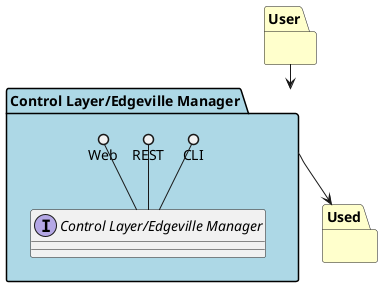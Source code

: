 @startuml

package "User" #ffffcc {

}

package "Used" #ffffcc {

}

package "Control Layer/Edgeville Manager" #lightblue {

    interface "Control Layer/Edgeville Manager" {
    }

    CLI ()-- "Control Layer/Edgeville Manager"
    REST ()-- "Control Layer/Edgeville Manager"
    Web ()-- "Control Layer/Edgeville Manager"
}

User --> "Control Layer/Edgeville Manager"
"Control Layer/Edgeville Manager" --> Used

@enduml
